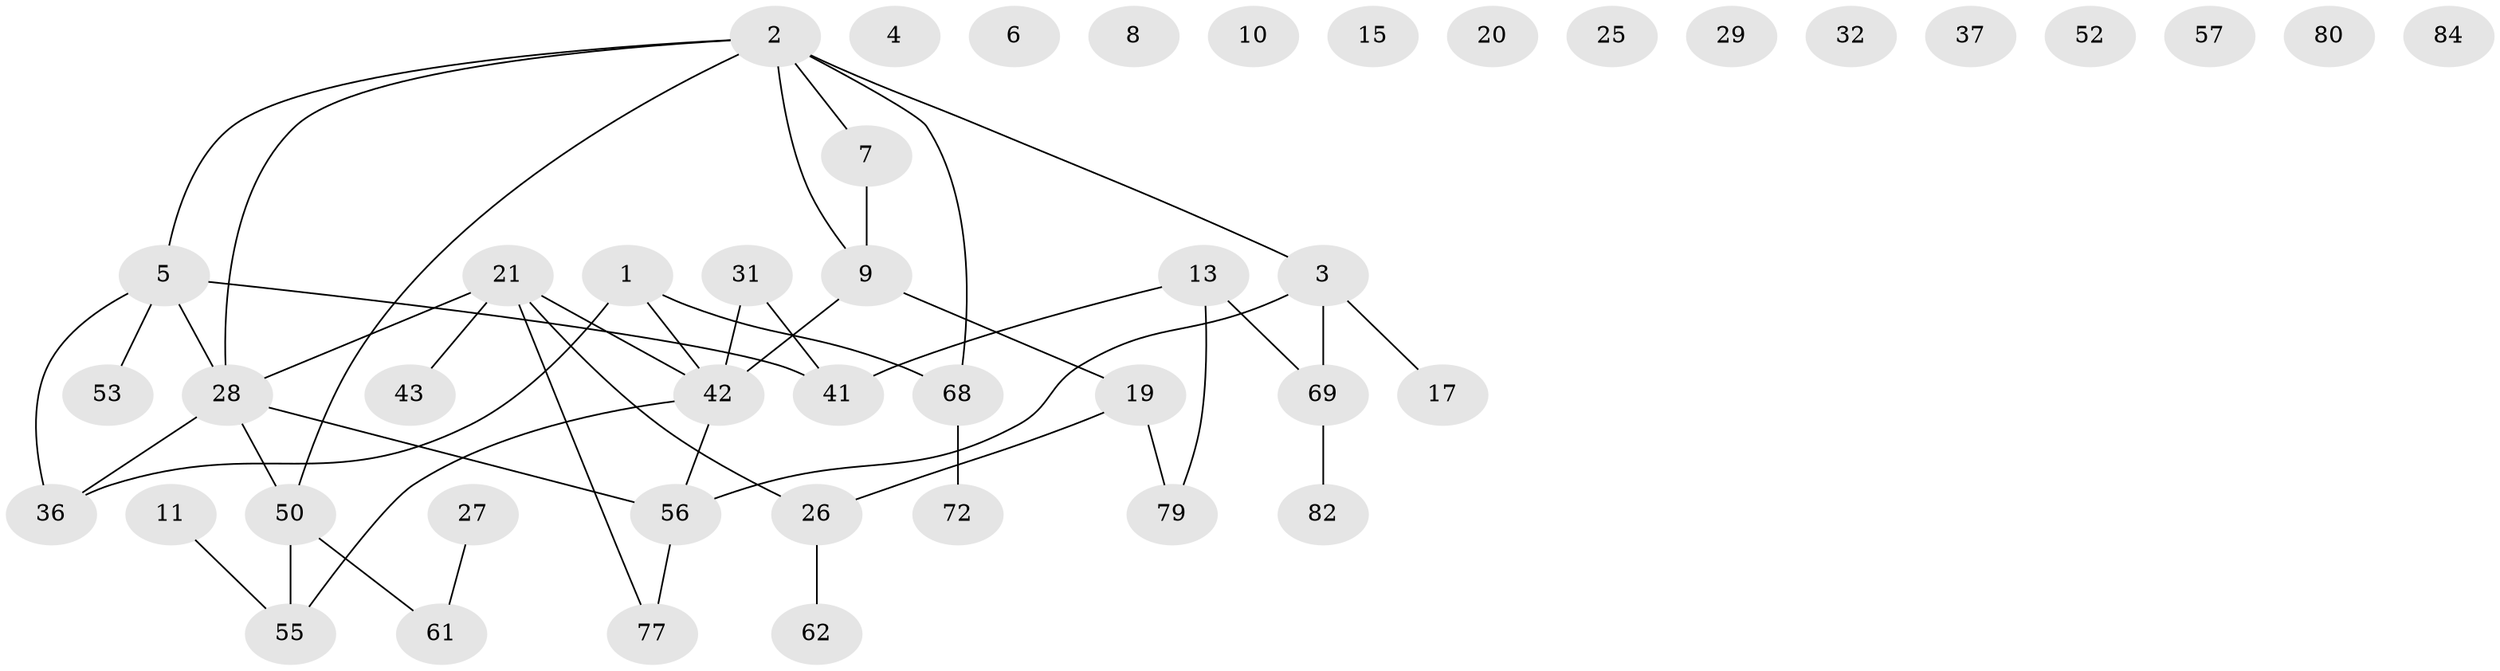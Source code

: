 // original degree distribution, {3: 0.23333333333333334, 0: 0.14444444444444443, 2: 0.2222222222222222, 1: 0.25555555555555554, 4: 0.1, 6: 0.022222222222222223, 5: 0.022222222222222223}
// Generated by graph-tools (version 1.1) at 2025/12/03/09/25 04:12:57]
// undirected, 45 vertices, 45 edges
graph export_dot {
graph [start="1"]
  node [color=gray90,style=filled];
  1 [super="+12+18"];
  2 [super="+47+24+39"];
  3 [super="+44+60"];
  4;
  5 [super="+14+45"];
  6;
  7;
  8 [super="+54"];
  9 [super="+87+48+16"];
  10;
  11 [super="+22"];
  13 [super="+30+23+35"];
  15;
  17;
  19 [super="+34"];
  20;
  21 [super="+67+88+58+65+33"];
  25;
  26 [super="+38"];
  27;
  28 [super="+40"];
  29;
  31;
  32;
  36 [super="+85"];
  37;
  41 [super="+49"];
  42 [super="+46"];
  43 [super="+51"];
  50 [super="+71+74"];
  52;
  53;
  55 [super="+63"];
  56 [super="+59"];
  57;
  61;
  62;
  68 [super="+70"];
  69 [super="+75"];
  72;
  77 [super="+81"];
  79 [super="+90"];
  80;
  82 [super="+86"];
  84;
  1 -- 42;
  1 -- 36;
  1 -- 68;
  2 -- 3;
  2 -- 50;
  2 -- 7;
  2 -- 9;
  2 -- 28;
  2 -- 68;
  2 -- 5;
  3 -- 56;
  3 -- 17;
  3 -- 69;
  5 -- 41 [weight=2];
  5 -- 36;
  5 -- 53;
  5 -- 28;
  7 -- 9;
  9 -- 42;
  9 -- 19;
  11 -- 55;
  13 -- 79;
  13 -- 69;
  13 -- 41;
  19 -- 79;
  19 -- 26;
  21 -- 77;
  21 -- 42;
  21 -- 43;
  21 -- 26;
  21 -- 28;
  26 -- 62;
  27 -- 61;
  28 -- 50;
  28 -- 36;
  28 -- 56;
  31 -- 42;
  31 -- 41;
  42 -- 55;
  42 -- 56;
  50 -- 61;
  50 -- 55;
  56 -- 77;
  68 -- 72;
  69 -- 82;
}
